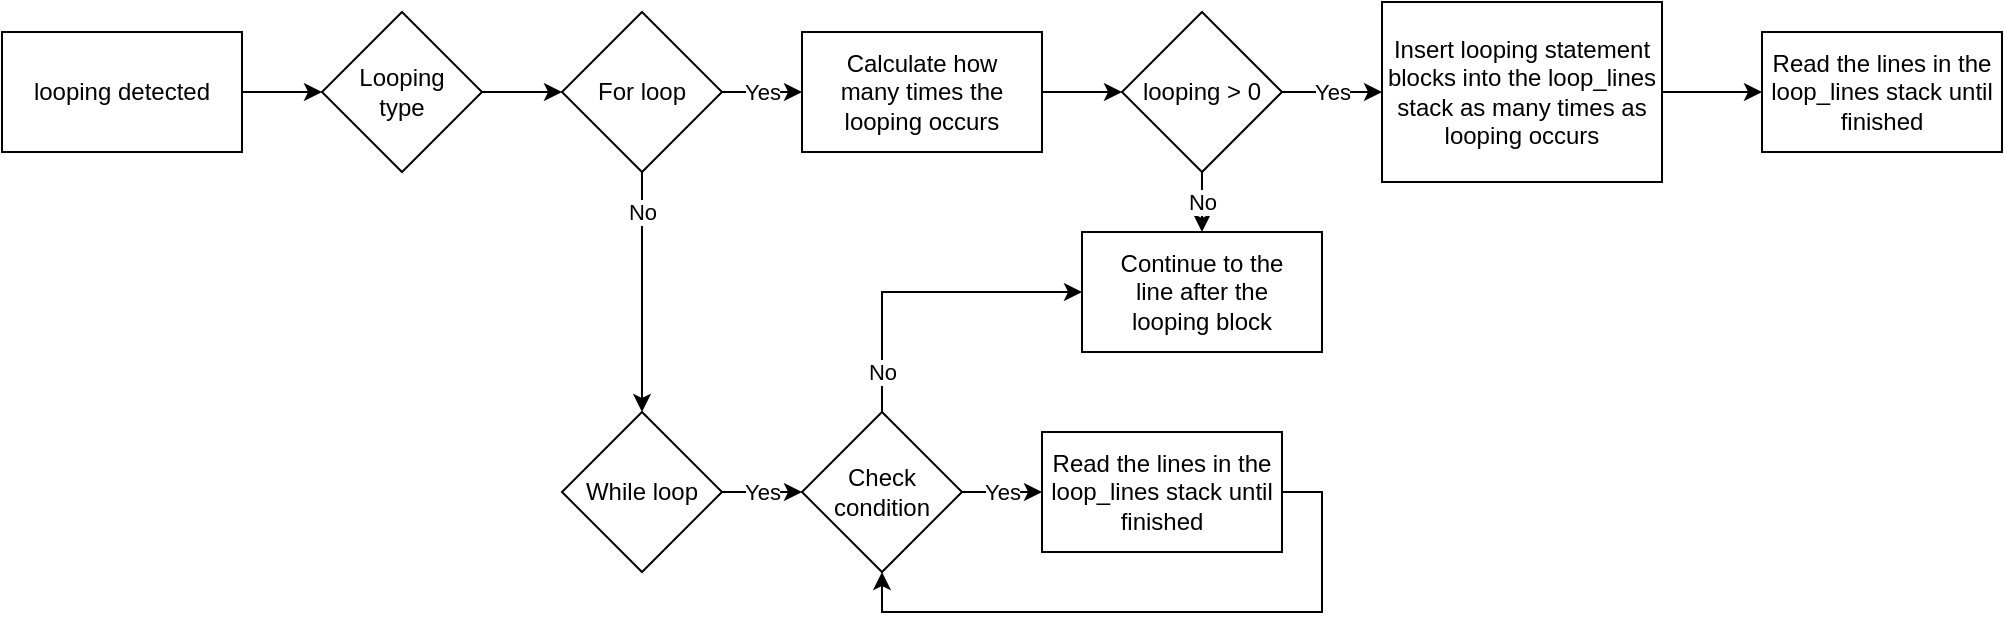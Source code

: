 <mxfile version="22.1.3" type="device">
  <diagram name="Halaman-1" id="7Y3_-WSdzgpbxjAwZyet">
    <mxGraphModel dx="756" dy="478" grid="1" gridSize="10" guides="1" tooltips="1" connect="1" arrows="1" fold="1" page="1" pageScale="1" pageWidth="1100" pageHeight="1000" math="0" shadow="0">
      <root>
        <mxCell id="0" />
        <mxCell id="1" parent="0" />
        <mxCell id="vzgu1JoFr_THV2B0-EqD-16" style="edgeStyle=orthogonalEdgeStyle;rounded=0;orthogonalLoop=1;jettySize=auto;html=1;entryX=0;entryY=0.5;entryDx=0;entryDy=0;" edge="1" parent="1" source="vzgu1JoFr_THV2B0-EqD-2" target="vzgu1JoFr_THV2B0-EqD-6">
          <mxGeometry relative="1" as="geometry" />
        </mxCell>
        <mxCell id="vzgu1JoFr_THV2B0-EqD-2" value="looping detected" style="rounded=0;whiteSpace=wrap;html=1;" vertex="1" parent="1">
          <mxGeometry x="40" y="50" width="120" height="60" as="geometry" />
        </mxCell>
        <mxCell id="vzgu1JoFr_THV2B0-EqD-18" value="No" style="edgeStyle=orthogonalEdgeStyle;rounded=0;orthogonalLoop=1;jettySize=auto;html=1;entryX=0.5;entryY=0;entryDx=0;entryDy=0;" edge="1" parent="1" source="vzgu1JoFr_THV2B0-EqD-4" target="vzgu1JoFr_THV2B0-EqD-5">
          <mxGeometry x="-0.667" relative="1" as="geometry">
            <mxPoint as="offset" />
          </mxGeometry>
        </mxCell>
        <mxCell id="vzgu1JoFr_THV2B0-EqD-19" value="Yes" style="edgeStyle=orthogonalEdgeStyle;rounded=0;orthogonalLoop=1;jettySize=auto;html=1;entryX=0;entryY=0.5;entryDx=0;entryDy=0;" edge="1" parent="1" source="vzgu1JoFr_THV2B0-EqD-4" target="vzgu1JoFr_THV2B0-EqD-10">
          <mxGeometry relative="1" as="geometry" />
        </mxCell>
        <mxCell id="vzgu1JoFr_THV2B0-EqD-4" value="For loop" style="rhombus;whiteSpace=wrap;html=1;" vertex="1" parent="1">
          <mxGeometry x="320" y="40" width="80" height="80" as="geometry" />
        </mxCell>
        <mxCell id="vzgu1JoFr_THV2B0-EqD-24" value="Yes" style="edgeStyle=orthogonalEdgeStyle;rounded=0;orthogonalLoop=1;jettySize=auto;html=1;entryX=0;entryY=0.5;entryDx=0;entryDy=0;" edge="1" parent="1" source="vzgu1JoFr_THV2B0-EqD-5" target="vzgu1JoFr_THV2B0-EqD-9">
          <mxGeometry relative="1" as="geometry" />
        </mxCell>
        <mxCell id="vzgu1JoFr_THV2B0-EqD-5" value="While loop" style="rhombus;whiteSpace=wrap;html=1;" vertex="1" parent="1">
          <mxGeometry x="320" y="240" width="80" height="80" as="geometry" />
        </mxCell>
        <mxCell id="vzgu1JoFr_THV2B0-EqD-17" style="edgeStyle=orthogonalEdgeStyle;rounded=0;orthogonalLoop=1;jettySize=auto;html=1;" edge="1" parent="1" source="vzgu1JoFr_THV2B0-EqD-6" target="vzgu1JoFr_THV2B0-EqD-4">
          <mxGeometry relative="1" as="geometry" />
        </mxCell>
        <mxCell id="vzgu1JoFr_THV2B0-EqD-6" value="Looping&lt;br&gt;type" style="rhombus;whiteSpace=wrap;html=1;" vertex="1" parent="1">
          <mxGeometry x="200" y="40" width="80" height="80" as="geometry" />
        </mxCell>
        <mxCell id="vzgu1JoFr_THV2B0-EqD-25" value="Yes" style="edgeStyle=orthogonalEdgeStyle;rounded=0;orthogonalLoop=1;jettySize=auto;html=1;entryX=0;entryY=0.5;entryDx=0;entryDy=0;" edge="1" parent="1" source="vzgu1JoFr_THV2B0-EqD-9" target="vzgu1JoFr_THV2B0-EqD-13">
          <mxGeometry relative="1" as="geometry" />
        </mxCell>
        <mxCell id="vzgu1JoFr_THV2B0-EqD-27" value="No" style="edgeStyle=orthogonalEdgeStyle;rounded=0;orthogonalLoop=1;jettySize=auto;html=1;entryX=0;entryY=0.5;entryDx=0;entryDy=0;" edge="1" parent="1" source="vzgu1JoFr_THV2B0-EqD-9" target="vzgu1JoFr_THV2B0-EqD-15">
          <mxGeometry x="-0.75" relative="1" as="geometry">
            <Array as="points">
              <mxPoint x="480" y="180" />
            </Array>
            <mxPoint as="offset" />
          </mxGeometry>
        </mxCell>
        <mxCell id="vzgu1JoFr_THV2B0-EqD-9" value="Check&lt;br&gt;condition" style="rhombus;whiteSpace=wrap;html=1;" vertex="1" parent="1">
          <mxGeometry x="440" y="240" width="80" height="80" as="geometry" />
        </mxCell>
        <mxCell id="vzgu1JoFr_THV2B0-EqD-20" style="edgeStyle=orthogonalEdgeStyle;rounded=0;orthogonalLoop=1;jettySize=auto;html=1;entryX=0;entryY=0.5;entryDx=0;entryDy=0;" edge="1" parent="1" source="vzgu1JoFr_THV2B0-EqD-10" target="vzgu1JoFr_THV2B0-EqD-14">
          <mxGeometry relative="1" as="geometry" />
        </mxCell>
        <mxCell id="vzgu1JoFr_THV2B0-EqD-10" value="Calculate how&lt;br&gt;many times the&lt;br&gt;looping occurs" style="rounded=0;whiteSpace=wrap;html=1;" vertex="1" parent="1">
          <mxGeometry x="440" y="50" width="120" height="60" as="geometry" />
        </mxCell>
        <mxCell id="vzgu1JoFr_THV2B0-EqD-23" style="edgeStyle=orthogonalEdgeStyle;rounded=0;orthogonalLoop=1;jettySize=auto;html=1;entryX=0;entryY=0.5;entryDx=0;entryDy=0;" edge="1" parent="1" source="vzgu1JoFr_THV2B0-EqD-11" target="vzgu1JoFr_THV2B0-EqD-12">
          <mxGeometry relative="1" as="geometry" />
        </mxCell>
        <mxCell id="vzgu1JoFr_THV2B0-EqD-11" value="Insert looping statement blocks into the loop_lines stack as many times as looping occurs" style="rounded=0;whiteSpace=wrap;html=1;" vertex="1" parent="1">
          <mxGeometry x="730" y="35" width="140" height="90" as="geometry" />
        </mxCell>
        <mxCell id="vzgu1JoFr_THV2B0-EqD-12" value="Read the lines in the loop_lines stack until finished" style="rounded=0;whiteSpace=wrap;html=1;" vertex="1" parent="1">
          <mxGeometry x="920" y="50" width="120" height="60" as="geometry" />
        </mxCell>
        <mxCell id="vzgu1JoFr_THV2B0-EqD-26" style="edgeStyle=orthogonalEdgeStyle;rounded=0;orthogonalLoop=1;jettySize=auto;html=1;exitX=1;exitY=0.5;exitDx=0;exitDy=0;" edge="1" parent="1" source="vzgu1JoFr_THV2B0-EqD-13">
          <mxGeometry relative="1" as="geometry">
            <mxPoint x="480" y="320" as="targetPoint" />
            <Array as="points">
              <mxPoint x="700" y="280" />
              <mxPoint x="700" y="340" />
              <mxPoint x="480" y="340" />
            </Array>
          </mxGeometry>
        </mxCell>
        <mxCell id="vzgu1JoFr_THV2B0-EqD-13" value="Read the lines in the loop_lines stack until finished" style="rounded=0;whiteSpace=wrap;html=1;" vertex="1" parent="1">
          <mxGeometry x="560" y="250" width="120" height="60" as="geometry" />
        </mxCell>
        <mxCell id="vzgu1JoFr_THV2B0-EqD-21" value="Yes" style="edgeStyle=orthogonalEdgeStyle;rounded=0;orthogonalLoop=1;jettySize=auto;html=1;entryX=0;entryY=0.5;entryDx=0;entryDy=0;" edge="1" parent="1" source="vzgu1JoFr_THV2B0-EqD-14" target="vzgu1JoFr_THV2B0-EqD-11">
          <mxGeometry relative="1" as="geometry" />
        </mxCell>
        <mxCell id="vzgu1JoFr_THV2B0-EqD-22" value="No" style="edgeStyle=orthogonalEdgeStyle;rounded=0;orthogonalLoop=1;jettySize=auto;html=1;entryX=0.5;entryY=0;entryDx=0;entryDy=0;" edge="1" parent="1" source="vzgu1JoFr_THV2B0-EqD-14" target="vzgu1JoFr_THV2B0-EqD-15">
          <mxGeometry relative="1" as="geometry" />
        </mxCell>
        <mxCell id="vzgu1JoFr_THV2B0-EqD-14" value="looping &amp;gt; 0" style="rhombus;whiteSpace=wrap;html=1;" vertex="1" parent="1">
          <mxGeometry x="600" y="40" width="80" height="80" as="geometry" />
        </mxCell>
        <mxCell id="vzgu1JoFr_THV2B0-EqD-15" value="Continue to the&lt;br&gt;line after the&lt;br&gt;looping block" style="rounded=0;whiteSpace=wrap;html=1;" vertex="1" parent="1">
          <mxGeometry x="580" y="150" width="120" height="60" as="geometry" />
        </mxCell>
      </root>
    </mxGraphModel>
  </diagram>
</mxfile>
